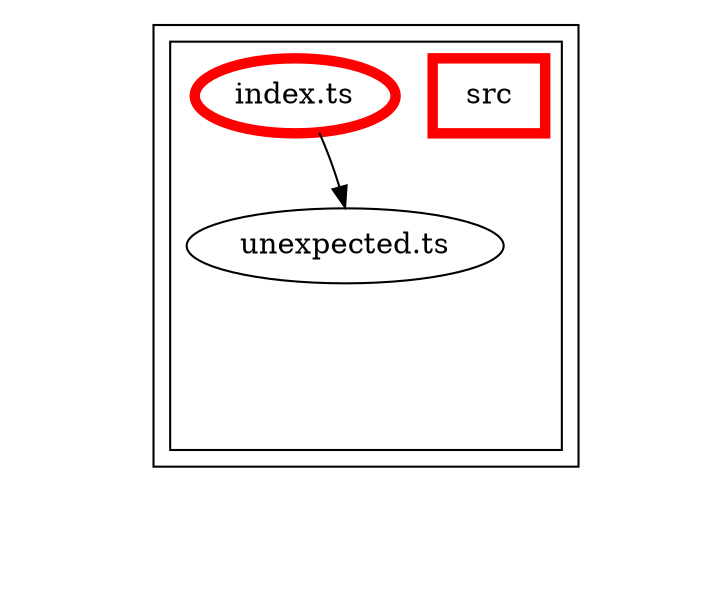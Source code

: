 digraph "dependency-graph-[object Object]" {
  compound = true;
  "dependency-graph-[object Object]" [
    style = "invis";
  ];
  "src/unexpected.ts";
  subgraph "cluster_src" {
    color = "#000000";
    label = "";
    "name_src" [
      penwidth = 5;
      shape = "rectangle";
      color = "#ff0000";
      label = "src";
    ];
    "exit_src" [
      style = "invis";
    ];
    subgraph "cluster_src" {
      color = "#000000";
      label = "";
      "name_src" [
        penwidth = 5;
        shape = "rectangle";
        color = "#ff0000";
        label = "src";
      ];
      "exit_src" [
        style = "invis";
      ];
      "src/index.ts" [
        label = "index.ts";
        color = "#ff0000";
        penwidth = 5;
      ];
      "src/unexpected.ts" [
        label = "unexpected.ts";
      ];
      "src/index.ts" -> "exit_src" [
        style = "invis";
      ];
      "src/unexpected.ts" -> "exit_src" [
        style = "invis";
      ];
    }
    "exit_src" -> "exit_src" [
      style = "invis";
    ];
    "exit_src" -> "exit_src" [
      style = "invis";
    ];
  }
  "exit_src" -> "dependency-graph-[object Object]" [
    style = "invis";
  ];
  "src/index.ts" -> "src/unexpected.ts" [
    style = "invis";
  ];
  "src/index.ts" -> "src/unexpected.ts" [
    style = "solid";
    ltail = "cluster_src/index.ts";
    lhead = "cluster_src/unexpected.ts";
    color = "black";
  ];
}